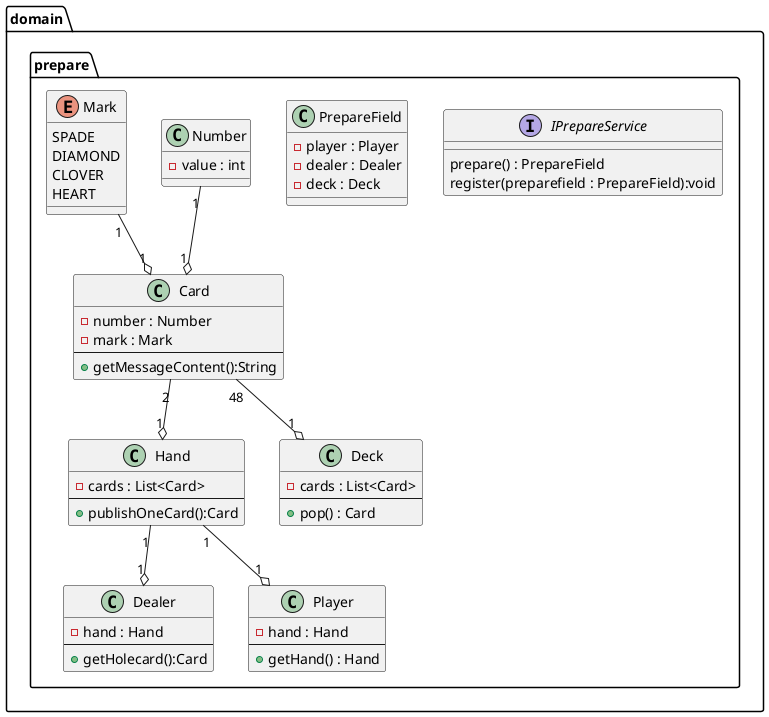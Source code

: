 @startuml
'https://plantuml.com/sequence-diagram

skinparam defaultFontName Cica

package domain.prepare {

    interface IPrepareService{
        prepare() : PrepareField
        register(preparefield : PrepareField):void
    }

    class PrepareField {
        -player : Player
        -dealer : Dealer
        -deck : Deck
    }

    class Dealer {
        -hand : Hand
        --
        +getHolecard():Card
    }

    class Player {
        -hand : Hand
        --
        +getHand() : Hand
    }

    class Hand {
        -cards : List<Card>
        --
        +publishOneCard():Card
    }

    class Card {
        -number : Number
        -mark : Mark
        --
        +getMessageContent():String
    }

    Hand "1" --o "1" Player
    Hand "1" --o "1" Dealer
    Card "2" --o "1" Hand

    class Number {
        -value : int
    }

    enum Mark {
        SPADE
        DIAMOND
        CLOVER
        HEART
    }

    Mark "1" --o "1" Card
    Number "1" --o "1" Card

    class Deck {
        -cards : List<Card>
        --
        +pop() : Card
    }

    Card "48" --o "1" Deck
}
@enduml